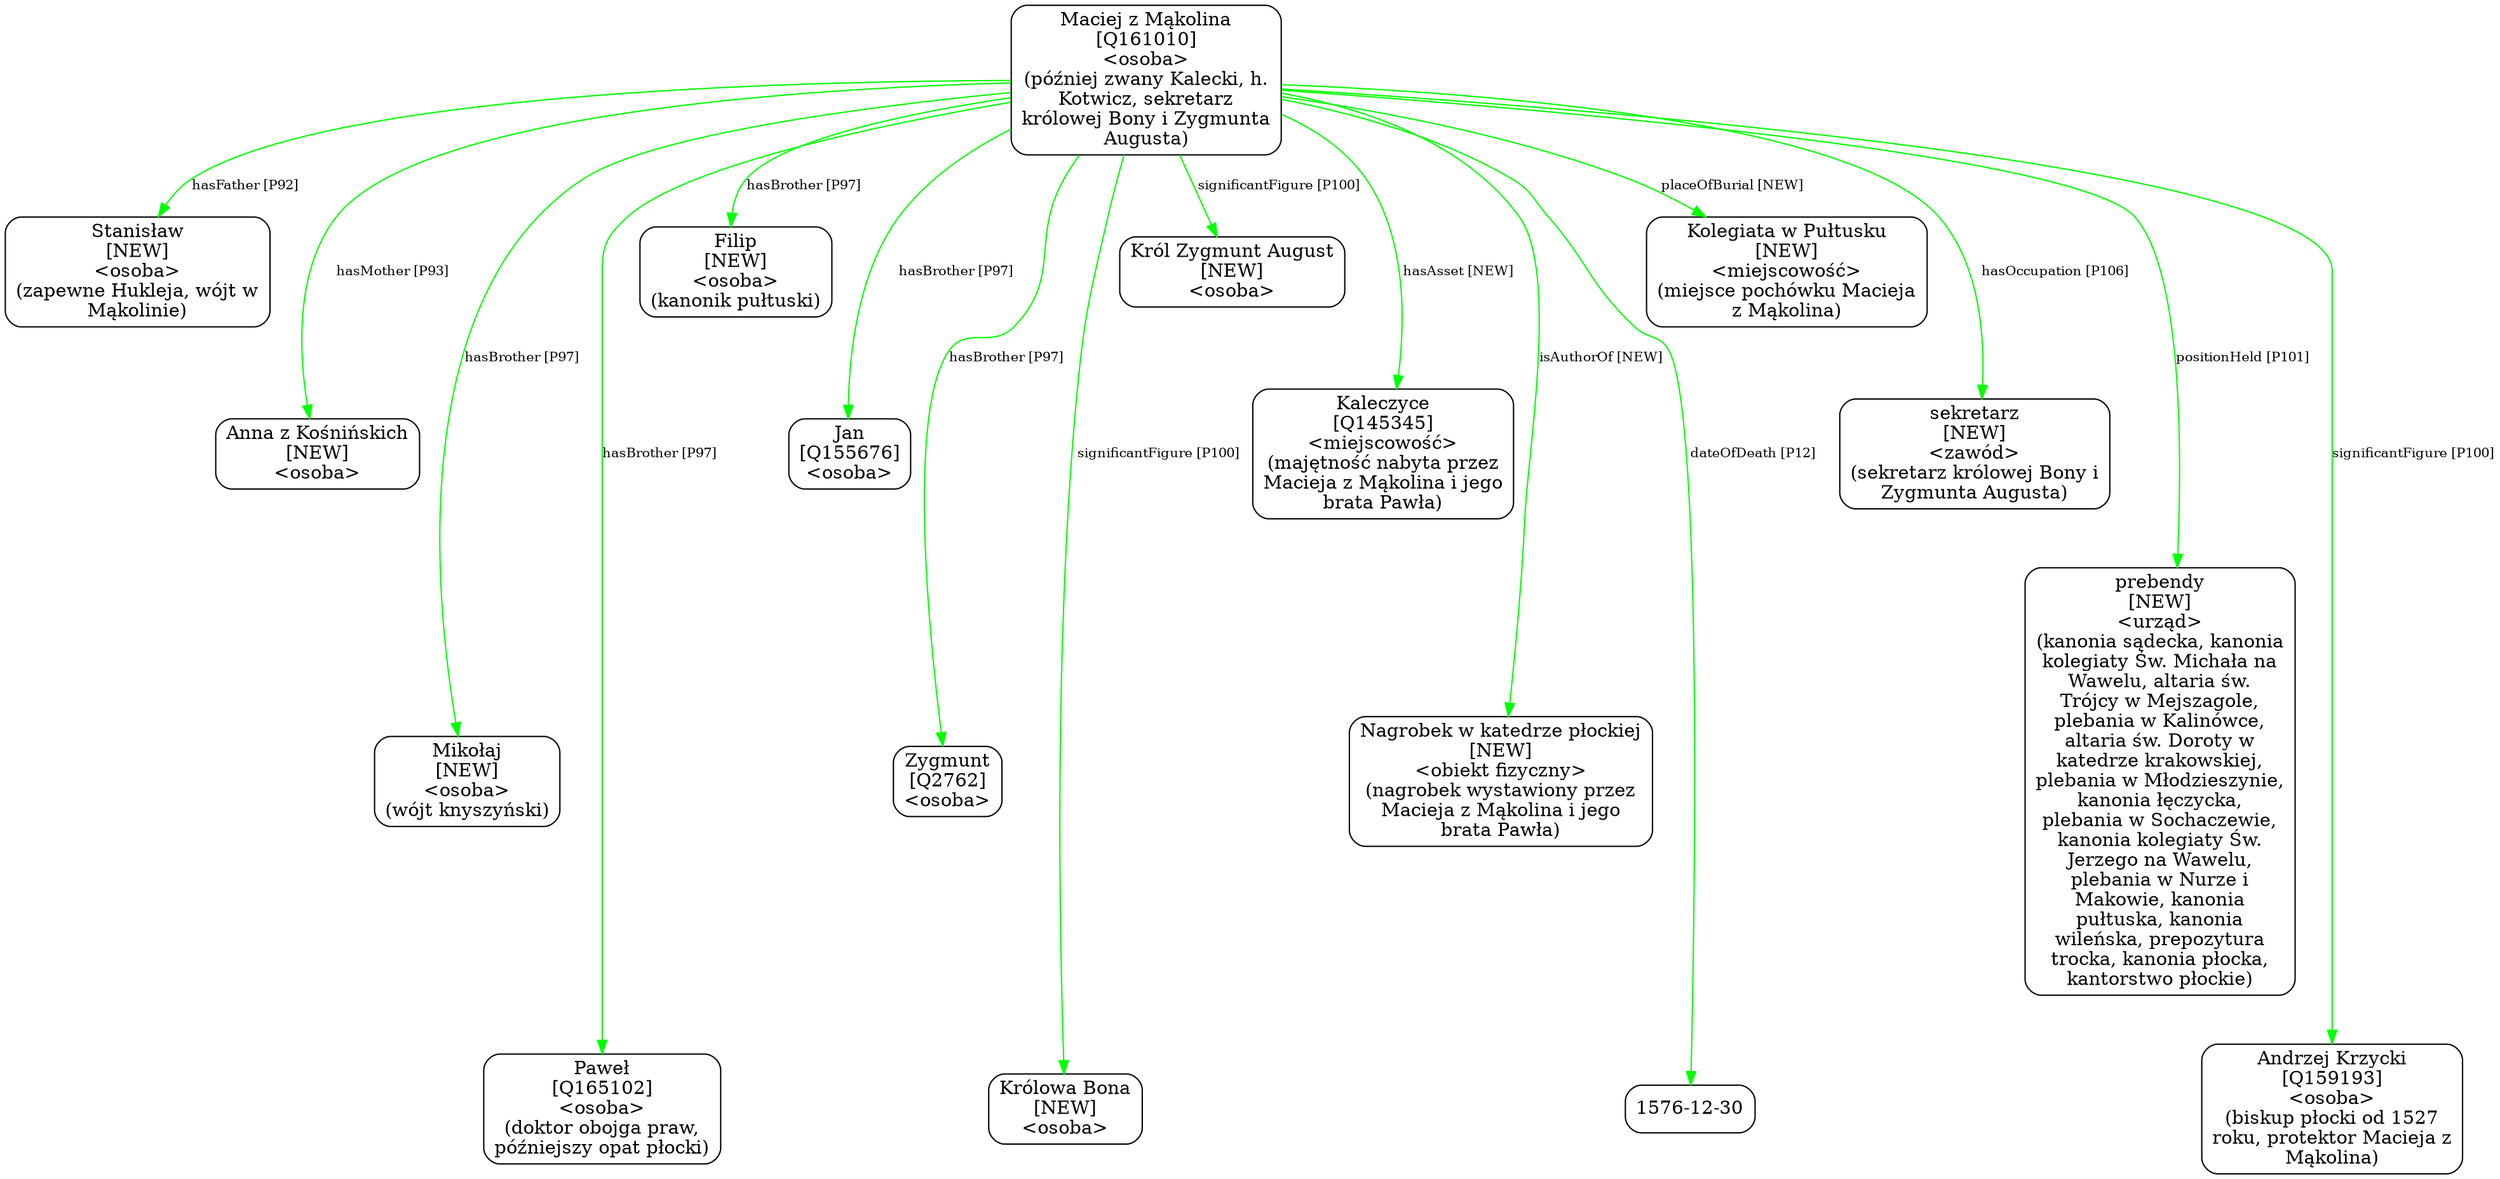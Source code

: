 digraph {
	node [shape=box,
		style=rounded
	];
	edge [fontsize=10];
	"Maciej z Mąkolina
[Q161010]
<osoba>
(później zwany Kalecki, h.
Kotwicz, sekretarz
królowej Bony i Zygmunta
Augusta)"	[color=black,
		label="Maciej z Mąkolina
[Q161010]
<osoba>
(później zwany Kalecki, h.
Kotwicz, sekretarz
królowej Bony i Zygmunta
Augusta)"];
	"Maciej z Mąkolina
[Q161010]
<osoba>
(później zwany Kalecki, h.
Kotwicz, sekretarz
królowej Bony i Zygmunta
Augusta)" -> "Stanisław
[NEW]
<osoba>
(zapewne Hukleja, wójt w
Mąkolinie)"	[color=green,
		label="hasFather [P92]",
		minlen=1];
	"Maciej z Mąkolina
[Q161010]
<osoba>
(później zwany Kalecki, h.
Kotwicz, sekretarz
królowej Bony i Zygmunta
Augusta)" -> "Anna z Kośnińskich
[NEW]
<osoba>"	[color=green,
		label="hasMother [P93]",
		minlen=2];
	"Maciej z Mąkolina
[Q161010]
<osoba>
(później zwany Kalecki, h.
Kotwicz, sekretarz
królowej Bony i Zygmunta
Augusta)" -> "Mikołaj
[NEW]
<osoba>
(wójt knyszyński)"	[color=green,
		label="hasBrother [P97]",
		minlen=3];
	"Maciej z Mąkolina
[Q161010]
<osoba>
(później zwany Kalecki, h.
Kotwicz, sekretarz
królowej Bony i Zygmunta
Augusta)" -> "Paweł
[Q165102]
<osoba>
(doktor obojga praw,
późniejszy opat płocki)"	[color=green,
		label="hasBrother [P97]",
		minlen=4];
	"Maciej z Mąkolina
[Q161010]
<osoba>
(później zwany Kalecki, h.
Kotwicz, sekretarz
królowej Bony i Zygmunta
Augusta)" -> "Filip
[NEW]
<osoba>
(kanonik pułtuski)"	[color=green,
		label="hasBrother [P97]",
		minlen=1];
	"Maciej z Mąkolina
[Q161010]
<osoba>
(później zwany Kalecki, h.
Kotwicz, sekretarz
królowej Bony i Zygmunta
Augusta)" -> "Jan
[Q155676]
<osoba>"	[color=green,
		label="hasBrother [P97]",
		minlen=2];
	"Maciej z Mąkolina
[Q161010]
<osoba>
(później zwany Kalecki, h.
Kotwicz, sekretarz
królowej Bony i Zygmunta
Augusta)" -> "Zygmunt
[Q2762]
<osoba>"	[color=green,
		label="hasBrother [P97]",
		minlen=3];
	"Maciej z Mąkolina
[Q161010]
<osoba>
(później zwany Kalecki, h.
Kotwicz, sekretarz
królowej Bony i Zygmunta
Augusta)" -> "Królowa Bona
[NEW]
<osoba>"	[color=green,
		label="significantFigure [P100]",
		minlen=4];
	"Maciej z Mąkolina
[Q161010]
<osoba>
(później zwany Kalecki, h.
Kotwicz, sekretarz
królowej Bony i Zygmunta
Augusta)" -> "Król Zygmunt August
[NEW]
<osoba>"	[color=green,
		label="significantFigure [P100]",
		minlen=1];
	"Maciej z Mąkolina
[Q161010]
<osoba>
(później zwany Kalecki, h.
Kotwicz, sekretarz
królowej Bony i Zygmunta
Augusta)" -> "Kaleczyce
[Q145345]
<miejscowość>
(majętność nabyta przez
Macieja z Mąkolina i jego
brata Pawła)"	[color=green,
		label="hasAsset [NEW]",
		minlen=2];
	"Maciej z Mąkolina
[Q161010]
<osoba>
(później zwany Kalecki, h.
Kotwicz, sekretarz
królowej Bony i Zygmunta
Augusta)" -> "Nagrobek w katedrze płockiej
[NEW]
<obiekt fizyczny>
(nagrobek wystawiony przez
Macieja z Mąkolina i jego
brata Pawła)"	[color=green,
		label="isAuthorOf [NEW]",
		minlen=3];
	"Maciej z Mąkolina
[Q161010]
<osoba>
(później zwany Kalecki, h.
Kotwicz, sekretarz
królowej Bony i Zygmunta
Augusta)" -> "1576-12-30"	[color=green,
		label="dateOfDeath [P12]",
		minlen=4];
	"Maciej z Mąkolina
[Q161010]
<osoba>
(później zwany Kalecki, h.
Kotwicz, sekretarz
królowej Bony i Zygmunta
Augusta)" -> "Kolegiata w Pułtusku
[NEW]
<miejscowość>
(miejsce pochówku Macieja
z Mąkolina)"	[color=green,
		label="placeOfBurial [NEW]",
		minlen=1];
	"Maciej z Mąkolina
[Q161010]
<osoba>
(później zwany Kalecki, h.
Kotwicz, sekretarz
królowej Bony i Zygmunta
Augusta)" -> "sekretarz
[NEW]
<zawód>
(sekretarz królowej Bony i
Zygmunta Augusta)"	[color=green,
		label="hasOccupation [P106]",
		minlen=2];
	"Maciej z Mąkolina
[Q161010]
<osoba>
(później zwany Kalecki, h.
Kotwicz, sekretarz
królowej Bony i Zygmunta
Augusta)" -> "prebendy
[NEW]
<urząd>
(kanonia sądecka, kanonia
kolegiaty Św. Michała na
Wawelu, altaria św.
Trójcy w Mejszagole,
plebania \
w Kalinówce,
altaria św. Doroty w
katedrze krakowskiej,
plebania w Młodzieszynie,
kanonia łęczycka,
plebania w Sochaczewie,
\
kanonia kolegiaty Św.
Jerzego na Wawelu,
plebania w Nurze i
Makowie, kanonia
pułtuska, kanonia
wileńska, prepozytura
trocka, \
kanonia płocka,
kantorstwo płockie)"	[color=green,
		label="positionHeld [P101]",
		minlen=3];
	"Maciej z Mąkolina
[Q161010]
<osoba>
(później zwany Kalecki, h.
Kotwicz, sekretarz
królowej Bony i Zygmunta
Augusta)" -> "Andrzej Krzycki
[Q159193]
<osoba>
(biskup płocki od 1527
roku, protektor Macieja z
Mąkolina)"	[color=green,
		label="significantFigure [P100]",
		minlen=4];
}

